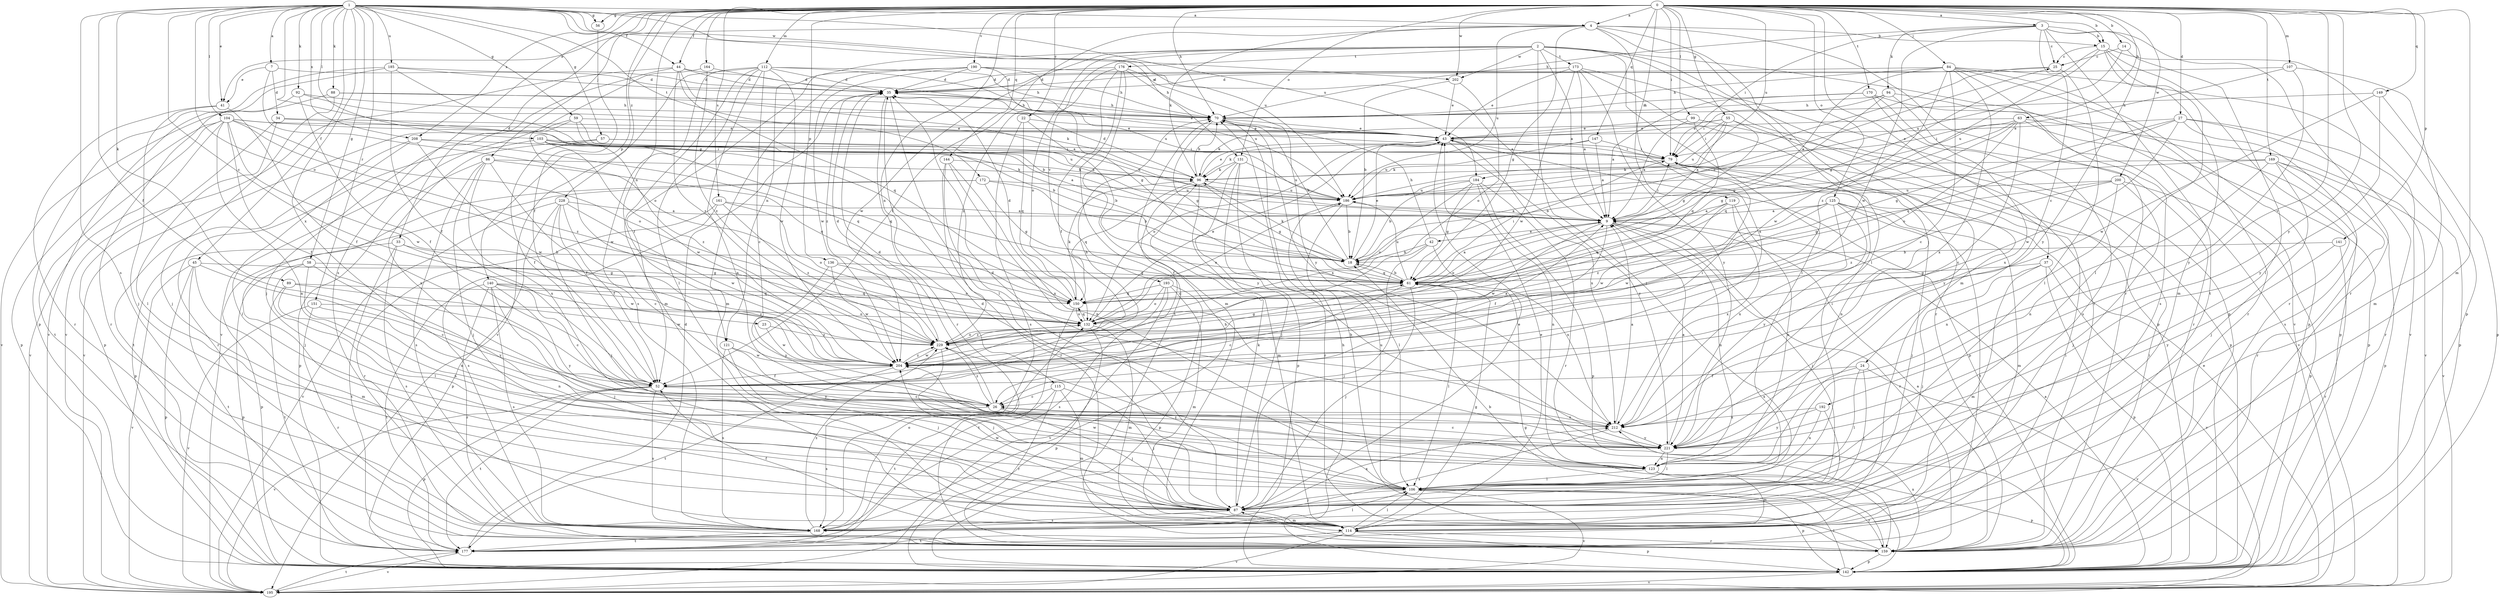 strict digraph  {
0;
1;
2;
3;
4;
7;
9;
14;
15;
18;
22;
23;
24;
25;
26;
27;
33;
34;
35;
37;
41;
42;
43;
44;
45;
52;
55;
56;
57;
58;
59;
61;
63;
70;
79;
84;
86;
87;
88;
89;
92;
94;
96;
99;
103;
104;
106;
107;
112;
114;
115;
119;
121;
123;
125;
131;
132;
136;
140;
141;
142;
144;
147;
149;
150;
151;
159;
161;
164;
168;
169;
170;
172;
173;
176;
177;
184;
185;
186;
190;
192;
193;
195;
200;
202;
204;
208;
212;
221;
228;
229;
0 -> 3  [label=a];
0 -> 4  [label=a];
0 -> 14  [label=b];
0 -> 15  [label=b];
0 -> 22  [label=c];
0 -> 27  [label=d];
0 -> 33  [label=d];
0 -> 37  [label=e];
0 -> 44  [label=f];
0 -> 55  [label=g];
0 -> 56  [label=g];
0 -> 63  [label=h];
0 -> 70  [label=h];
0 -> 79  [label=i];
0 -> 84  [label=j];
0 -> 86  [label=j];
0 -> 99  [label=l];
0 -> 107  [label=m];
0 -> 112  [label=m];
0 -> 114  [label=m];
0 -> 115  [label=n];
0 -> 119  [label=n];
0 -> 121  [label=n];
0 -> 125  [label=o];
0 -> 131  [label=o];
0 -> 136  [label=p];
0 -> 140  [label=p];
0 -> 141  [label=p];
0 -> 144  [label=q];
0 -> 147  [label=q];
0 -> 149  [label=q];
0 -> 161  [label=s];
0 -> 164  [label=s];
0 -> 168  [label=s];
0 -> 169  [label=t];
0 -> 170  [label=t];
0 -> 184  [label=u];
0 -> 190  [label=v];
0 -> 192  [label=v];
0 -> 200  [label=w];
0 -> 202  [label=w];
0 -> 208  [label=x];
0 -> 221  [label=y];
0 -> 228  [label=z];
1 -> 4  [label=a];
1 -> 7  [label=a];
1 -> 23  [label=c];
1 -> 41  [label=e];
1 -> 44  [label=f];
1 -> 45  [label=f];
1 -> 52  [label=f];
1 -> 56  [label=g];
1 -> 57  [label=g];
1 -> 58  [label=g];
1 -> 59  [label=g];
1 -> 61  [label=g];
1 -> 88  [label=k];
1 -> 89  [label=k];
1 -> 92  [label=k];
1 -> 103  [label=l];
1 -> 104  [label=l];
1 -> 131  [label=o];
1 -> 132  [label=o];
1 -> 151  [label=r];
1 -> 168  [label=s];
1 -> 172  [label=t];
1 -> 184  [label=u];
1 -> 185  [label=u];
1 -> 186  [label=u];
1 -> 202  [label=w];
1 -> 208  [label=x];
1 -> 212  [label=x];
2 -> 9  [label=a];
2 -> 87  [label=j];
2 -> 106  [label=l];
2 -> 121  [label=n];
2 -> 132  [label=o];
2 -> 142  [label=p];
2 -> 159  [label=r];
2 -> 173  [label=t];
2 -> 176  [label=t];
2 -> 193  [label=v];
2 -> 195  [label=v];
2 -> 202  [label=w];
2 -> 204  [label=w];
3 -> 15  [label=b];
3 -> 24  [label=c];
3 -> 25  [label=c];
3 -> 70  [label=h];
3 -> 79  [label=i];
3 -> 94  [label=k];
3 -> 159  [label=r];
3 -> 177  [label=t];
3 -> 204  [label=w];
3 -> 221  [label=y];
4 -> 15  [label=b];
4 -> 41  [label=e];
4 -> 52  [label=f];
4 -> 61  [label=g];
4 -> 96  [label=k];
4 -> 106  [label=l];
4 -> 114  [label=m];
4 -> 159  [label=r];
4 -> 186  [label=u];
4 -> 212  [label=x];
7 -> 34  [label=d];
7 -> 35  [label=d];
7 -> 41  [label=e];
7 -> 132  [label=o];
9 -> 42  [label=e];
9 -> 52  [label=f];
9 -> 79  [label=i];
9 -> 87  [label=j];
9 -> 123  [label=n];
9 -> 132  [label=o];
9 -> 159  [label=r];
9 -> 204  [label=w];
14 -> 25  [label=c];
14 -> 106  [label=l];
14 -> 186  [label=u];
15 -> 25  [label=c];
15 -> 61  [label=g];
15 -> 106  [label=l];
15 -> 114  [label=m];
15 -> 142  [label=p];
15 -> 159  [label=r];
15 -> 229  [label=z];
18 -> 25  [label=c];
18 -> 43  [label=e];
18 -> 61  [label=g];
18 -> 70  [label=h];
18 -> 96  [label=k];
22 -> 43  [label=e];
22 -> 150  [label=q];
22 -> 168  [label=s];
22 -> 221  [label=y];
23 -> 204  [label=w];
23 -> 229  [label=z];
24 -> 52  [label=f];
24 -> 87  [label=j];
24 -> 106  [label=l];
24 -> 195  [label=v];
24 -> 212  [label=x];
25 -> 35  [label=d];
25 -> 106  [label=l];
25 -> 186  [label=u];
26 -> 35  [label=d];
26 -> 87  [label=j];
26 -> 168  [label=s];
26 -> 212  [label=x];
26 -> 229  [label=z];
27 -> 43  [label=e];
27 -> 61  [label=g];
27 -> 142  [label=p];
27 -> 150  [label=q];
27 -> 159  [label=r];
27 -> 168  [label=s];
27 -> 204  [label=w];
33 -> 18  [label=b];
33 -> 142  [label=p];
33 -> 168  [label=s];
33 -> 177  [label=t];
33 -> 204  [label=w];
34 -> 18  [label=b];
34 -> 43  [label=e];
34 -> 106  [label=l];
34 -> 142  [label=p];
35 -> 70  [label=h];
35 -> 106  [label=l];
35 -> 159  [label=r];
35 -> 229  [label=z];
37 -> 61  [label=g];
37 -> 87  [label=j];
37 -> 114  [label=m];
37 -> 142  [label=p];
37 -> 195  [label=v];
41 -> 52  [label=f];
41 -> 87  [label=j];
41 -> 159  [label=r];
42 -> 18  [label=b];
42 -> 70  [label=h];
42 -> 87  [label=j];
42 -> 212  [label=x];
42 -> 229  [label=z];
43 -> 79  [label=i];
43 -> 132  [label=o];
43 -> 142  [label=p];
43 -> 212  [label=x];
43 -> 221  [label=y];
44 -> 9  [label=a];
44 -> 35  [label=d];
44 -> 87  [label=j];
44 -> 150  [label=q];
44 -> 186  [label=u];
44 -> 195  [label=v];
44 -> 229  [label=z];
45 -> 26  [label=c];
45 -> 61  [label=g];
45 -> 114  [label=m];
45 -> 142  [label=p];
45 -> 177  [label=t];
45 -> 195  [label=v];
52 -> 26  [label=c];
52 -> 70  [label=h];
52 -> 79  [label=i];
52 -> 142  [label=p];
52 -> 168  [label=s];
52 -> 177  [label=t];
52 -> 195  [label=v];
55 -> 9  [label=a];
55 -> 43  [label=e];
55 -> 61  [label=g];
55 -> 79  [label=i];
55 -> 96  [label=k];
55 -> 186  [label=u];
55 -> 221  [label=y];
56 -> 52  [label=f];
57 -> 52  [label=f];
57 -> 79  [label=i];
57 -> 186  [label=u];
57 -> 212  [label=x];
58 -> 61  [label=g];
58 -> 106  [label=l];
58 -> 123  [label=n];
58 -> 142  [label=p];
58 -> 221  [label=y];
59 -> 9  [label=a];
59 -> 43  [label=e];
59 -> 186  [label=u];
59 -> 195  [label=v];
59 -> 204  [label=w];
61 -> 9  [label=a];
61 -> 18  [label=b];
61 -> 26  [label=c];
61 -> 79  [label=i];
61 -> 87  [label=j];
61 -> 106  [label=l];
61 -> 150  [label=q];
61 -> 186  [label=u];
63 -> 26  [label=c];
63 -> 43  [label=e];
63 -> 61  [label=g];
63 -> 79  [label=i];
63 -> 132  [label=o];
63 -> 142  [label=p];
63 -> 150  [label=q];
63 -> 195  [label=v];
70 -> 43  [label=e];
70 -> 61  [label=g];
70 -> 212  [label=x];
79 -> 96  [label=k];
79 -> 123  [label=n];
84 -> 9  [label=a];
84 -> 26  [label=c];
84 -> 35  [label=d];
84 -> 70  [label=h];
84 -> 142  [label=p];
84 -> 159  [label=r];
84 -> 168  [label=s];
84 -> 195  [label=v];
84 -> 204  [label=w];
84 -> 212  [label=x];
86 -> 52  [label=f];
86 -> 87  [label=j];
86 -> 96  [label=k];
86 -> 142  [label=p];
86 -> 150  [label=q];
86 -> 168  [label=s];
86 -> 212  [label=x];
87 -> 35  [label=d];
87 -> 43  [label=e];
87 -> 96  [label=k];
87 -> 114  [label=m];
87 -> 168  [label=s];
87 -> 204  [label=w];
87 -> 212  [label=x];
88 -> 43  [label=e];
88 -> 70  [label=h];
88 -> 87  [label=j];
88 -> 195  [label=v];
89 -> 123  [label=n];
89 -> 150  [label=q];
89 -> 177  [label=t];
89 -> 204  [label=w];
92 -> 52  [label=f];
92 -> 70  [label=h];
92 -> 96  [label=k];
92 -> 159  [label=r];
94 -> 61  [label=g];
94 -> 70  [label=h];
94 -> 79  [label=i];
94 -> 142  [label=p];
94 -> 212  [label=x];
96 -> 35  [label=d];
96 -> 43  [label=e];
96 -> 61  [label=g];
96 -> 70  [label=h];
96 -> 114  [label=m];
96 -> 150  [label=q];
96 -> 186  [label=u];
99 -> 9  [label=a];
99 -> 43  [label=e];
99 -> 142  [label=p];
99 -> 150  [label=q];
103 -> 9  [label=a];
103 -> 18  [label=b];
103 -> 79  [label=i];
103 -> 150  [label=q];
103 -> 159  [label=r];
103 -> 204  [label=w];
103 -> 229  [label=z];
104 -> 43  [label=e];
104 -> 52  [label=f];
104 -> 79  [label=i];
104 -> 123  [label=n];
104 -> 132  [label=o];
104 -> 142  [label=p];
104 -> 177  [label=t];
104 -> 195  [label=v];
104 -> 204  [label=w];
104 -> 229  [label=z];
106 -> 87  [label=j];
106 -> 142  [label=p];
106 -> 159  [label=r];
106 -> 186  [label=u];
106 -> 195  [label=v];
106 -> 204  [label=w];
106 -> 229  [label=z];
107 -> 35  [label=d];
107 -> 114  [label=m];
107 -> 186  [label=u];
107 -> 221  [label=y];
112 -> 26  [label=c];
112 -> 35  [label=d];
112 -> 70  [label=h];
112 -> 106  [label=l];
112 -> 114  [label=m];
112 -> 123  [label=n];
112 -> 168  [label=s];
112 -> 186  [label=u];
112 -> 195  [label=v];
112 -> 204  [label=w];
114 -> 43  [label=e];
114 -> 52  [label=f];
114 -> 61  [label=g];
114 -> 106  [label=l];
114 -> 142  [label=p];
114 -> 159  [label=r];
114 -> 177  [label=t];
114 -> 195  [label=v];
115 -> 26  [label=c];
115 -> 87  [label=j];
115 -> 114  [label=m];
115 -> 159  [label=r];
115 -> 177  [label=t];
119 -> 9  [label=a];
119 -> 123  [label=n];
119 -> 150  [label=q];
119 -> 204  [label=w];
119 -> 212  [label=x];
121 -> 87  [label=j];
121 -> 168  [label=s];
121 -> 204  [label=w];
121 -> 221  [label=y];
123 -> 106  [label=l];
123 -> 114  [label=m];
123 -> 142  [label=p];
125 -> 9  [label=a];
125 -> 87  [label=j];
125 -> 114  [label=m];
125 -> 177  [label=t];
125 -> 204  [label=w];
125 -> 212  [label=x];
125 -> 221  [label=y];
125 -> 229  [label=z];
131 -> 52  [label=f];
131 -> 87  [label=j];
131 -> 96  [label=k];
131 -> 142  [label=p];
131 -> 159  [label=r];
131 -> 186  [label=u];
132 -> 43  [label=e];
132 -> 114  [label=m];
132 -> 142  [label=p];
132 -> 150  [label=q];
132 -> 229  [label=z];
136 -> 61  [label=g];
136 -> 132  [label=o];
136 -> 204  [label=w];
136 -> 221  [label=y];
140 -> 26  [label=c];
140 -> 87  [label=j];
140 -> 150  [label=q];
140 -> 159  [label=r];
140 -> 168  [label=s];
140 -> 177  [label=t];
140 -> 221  [label=y];
140 -> 229  [label=z];
141 -> 18  [label=b];
141 -> 159  [label=r];
141 -> 221  [label=y];
142 -> 9  [label=a];
142 -> 61  [label=g];
142 -> 70  [label=h];
142 -> 106  [label=l];
142 -> 195  [label=v];
144 -> 87  [label=j];
144 -> 96  [label=k];
144 -> 123  [label=n];
144 -> 159  [label=r];
144 -> 212  [label=x];
147 -> 9  [label=a];
147 -> 79  [label=i];
147 -> 96  [label=k];
147 -> 186  [label=u];
149 -> 70  [label=h];
149 -> 142  [label=p];
149 -> 204  [label=w];
149 -> 221  [label=y];
150 -> 35  [label=d];
150 -> 96  [label=k];
150 -> 132  [label=o];
150 -> 177  [label=t];
151 -> 123  [label=n];
151 -> 132  [label=o];
151 -> 159  [label=r];
151 -> 195  [label=v];
159 -> 9  [label=a];
159 -> 18  [label=b];
159 -> 70  [label=h];
159 -> 79  [label=i];
159 -> 87  [label=j];
159 -> 142  [label=p];
159 -> 212  [label=x];
161 -> 9  [label=a];
161 -> 132  [label=o];
161 -> 159  [label=r];
161 -> 168  [label=s];
161 -> 229  [label=z];
164 -> 35  [label=d];
164 -> 195  [label=v];
164 -> 229  [label=z];
168 -> 70  [label=h];
168 -> 106  [label=l];
168 -> 132  [label=o];
168 -> 177  [label=t];
168 -> 229  [label=z];
169 -> 18  [label=b];
169 -> 87  [label=j];
169 -> 96  [label=k];
169 -> 123  [label=n];
169 -> 142  [label=p];
169 -> 159  [label=r];
169 -> 195  [label=v];
170 -> 9  [label=a];
170 -> 70  [label=h];
170 -> 159  [label=r];
170 -> 168  [label=s];
170 -> 195  [label=v];
172 -> 18  [label=b];
172 -> 61  [label=g];
172 -> 87  [label=j];
172 -> 142  [label=p];
172 -> 186  [label=u];
173 -> 9  [label=a];
173 -> 35  [label=d];
173 -> 43  [label=e];
173 -> 142  [label=p];
173 -> 159  [label=r];
173 -> 204  [label=w];
173 -> 221  [label=y];
176 -> 35  [label=d];
176 -> 52  [label=f];
176 -> 70  [label=h];
176 -> 114  [label=m];
176 -> 177  [label=t];
176 -> 221  [label=y];
176 -> 229  [label=z];
177 -> 35  [label=d];
177 -> 79  [label=i];
177 -> 195  [label=v];
184 -> 18  [label=b];
184 -> 61  [label=g];
184 -> 123  [label=n];
184 -> 132  [label=o];
184 -> 142  [label=p];
184 -> 159  [label=r];
184 -> 186  [label=u];
185 -> 18  [label=b];
185 -> 35  [label=d];
185 -> 52  [label=f];
185 -> 70  [label=h];
185 -> 142  [label=p];
185 -> 195  [label=v];
186 -> 9  [label=a];
186 -> 18  [label=b];
186 -> 106  [label=l];
186 -> 132  [label=o];
190 -> 9  [label=a];
190 -> 35  [label=d];
190 -> 52  [label=f];
190 -> 61  [label=g];
190 -> 70  [label=h];
190 -> 114  [label=m];
190 -> 204  [label=w];
192 -> 87  [label=j];
192 -> 123  [label=n];
192 -> 212  [label=x];
192 -> 221  [label=y];
193 -> 114  [label=m];
193 -> 132  [label=o];
193 -> 142  [label=p];
193 -> 150  [label=q];
193 -> 168  [label=s];
193 -> 195  [label=v];
195 -> 43  [label=e];
195 -> 177  [label=t];
200 -> 61  [label=g];
200 -> 87  [label=j];
200 -> 123  [label=n];
200 -> 142  [label=p];
200 -> 186  [label=u];
200 -> 229  [label=z];
202 -> 18  [label=b];
202 -> 43  [label=e];
202 -> 132  [label=o];
204 -> 9  [label=a];
204 -> 52  [label=f];
204 -> 177  [label=t];
204 -> 229  [label=z];
208 -> 79  [label=i];
208 -> 106  [label=l];
208 -> 150  [label=q];
208 -> 177  [label=t];
208 -> 204  [label=w];
212 -> 9  [label=a];
212 -> 168  [label=s];
212 -> 221  [label=y];
221 -> 9  [label=a];
221 -> 26  [label=c];
221 -> 35  [label=d];
221 -> 79  [label=i];
221 -> 106  [label=l];
221 -> 123  [label=n];
228 -> 9  [label=a];
228 -> 26  [label=c];
228 -> 52  [label=f];
228 -> 87  [label=j];
228 -> 142  [label=p];
228 -> 195  [label=v];
228 -> 204  [label=w];
229 -> 35  [label=d];
229 -> 61  [label=g];
229 -> 87  [label=j];
229 -> 132  [label=o];
229 -> 204  [label=w];
}
